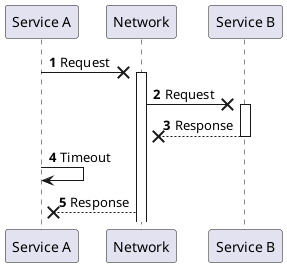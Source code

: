 @startuml

participant "Service A" as A
participant "Network" as N
participant "Service B" as B
autonumber
A ->x N: Request
activate N
N ->x B: Request
activate B
N x<-- B: Response
deactivate B
A -> A: Timeout

A x<-- N: Response
deactivate A

@enduml